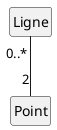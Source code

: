 @startuml

hide circle
hide empty attributes
hide empty methods

class Point{

}

Ligne "0..*" -- "2" Point 


@enduml
